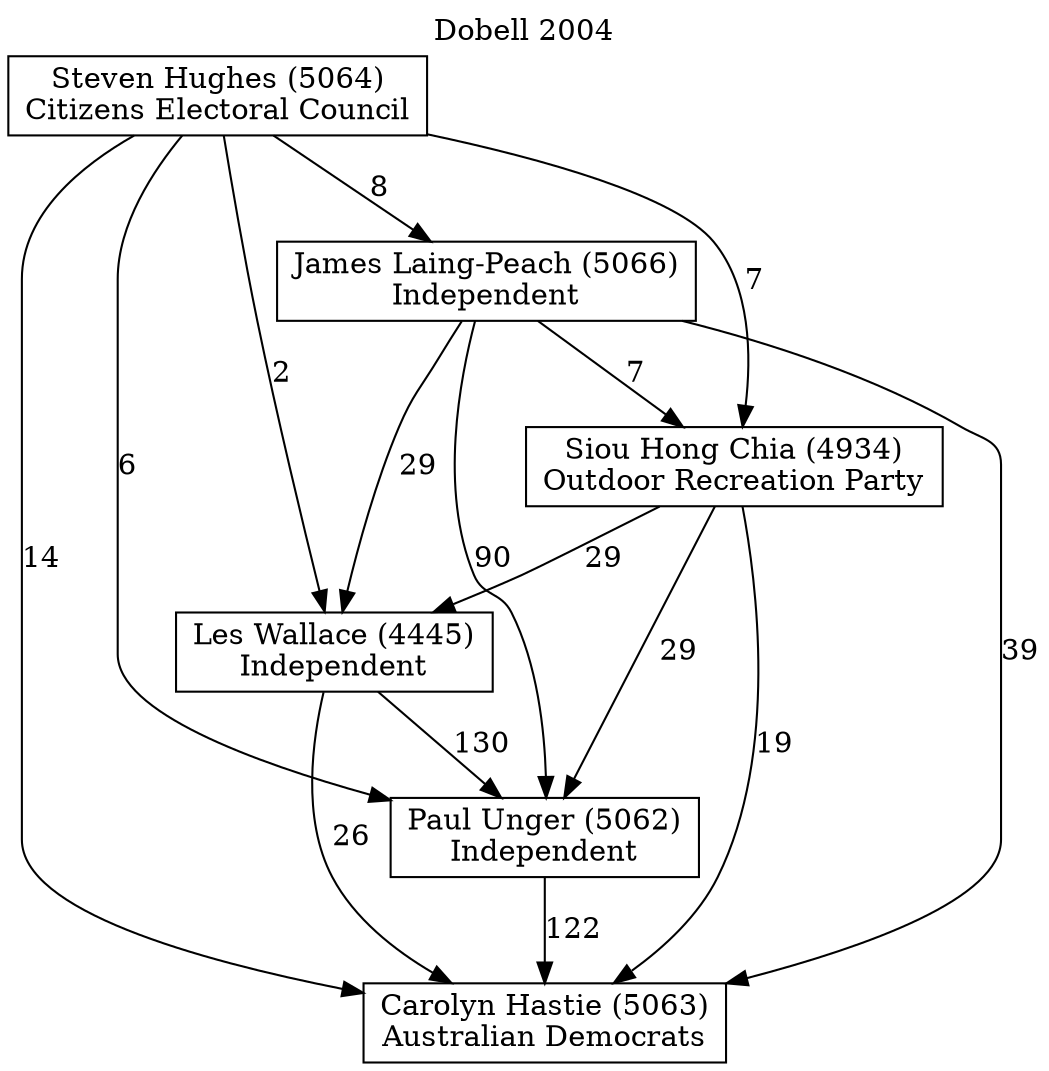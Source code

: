 // House preference flow
digraph "Carolyn Hastie (5063)_Dobell_2004" {
	graph [label="Dobell 2004" labelloc=t mclimit=2]
	node [shape=box]
	"Carolyn Hastie (5063)" [label="Carolyn Hastie (5063)
Australian Democrats"]
	"Paul Unger (5062)" [label="Paul Unger (5062)
Independent"]
	"Les Wallace (4445)" [label="Les Wallace (4445)
Independent"]
	"Siou Hong Chia (4934)" [label="Siou Hong Chia (4934)
Outdoor Recreation Party"]
	"James Laing-Peach (5066)" [label="James Laing-Peach (5066)
Independent"]
	"Steven Hughes (5064)" [label="Steven Hughes (5064)
Citizens Electoral Council"]
	"Paul Unger (5062)" -> "Carolyn Hastie (5063)" [label=122]
	"Les Wallace (4445)" -> "Paul Unger (5062)" [label=130]
	"Siou Hong Chia (4934)" -> "Les Wallace (4445)" [label=29]
	"James Laing-Peach (5066)" -> "Siou Hong Chia (4934)" [label=7]
	"Steven Hughes (5064)" -> "James Laing-Peach (5066)" [label=8]
	"Les Wallace (4445)" -> "Carolyn Hastie (5063)" [label=26]
	"Siou Hong Chia (4934)" -> "Carolyn Hastie (5063)" [label=19]
	"James Laing-Peach (5066)" -> "Carolyn Hastie (5063)" [label=39]
	"Steven Hughes (5064)" -> "Carolyn Hastie (5063)" [label=14]
	"Steven Hughes (5064)" -> "Siou Hong Chia (4934)" [label=7]
	"James Laing-Peach (5066)" -> "Les Wallace (4445)" [label=29]
	"Steven Hughes (5064)" -> "Les Wallace (4445)" [label=2]
	"Siou Hong Chia (4934)" -> "Paul Unger (5062)" [label=29]
	"James Laing-Peach (5066)" -> "Paul Unger (5062)" [label=90]
	"Steven Hughes (5064)" -> "Paul Unger (5062)" [label=6]
}
